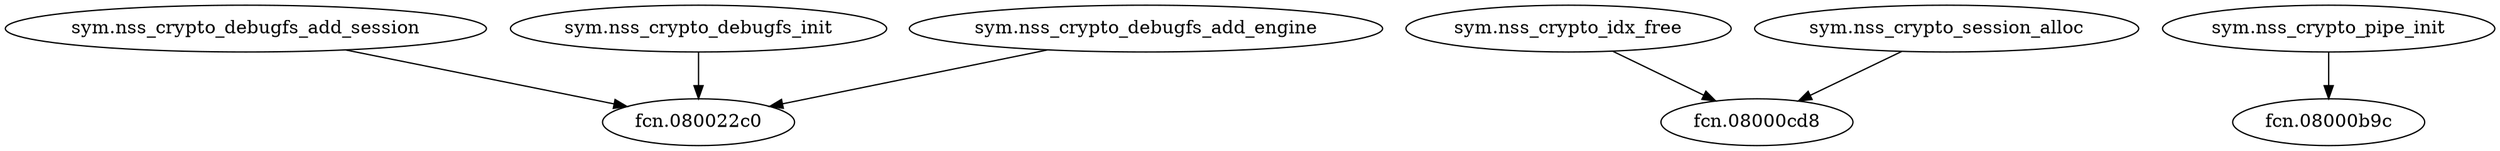 digraph code {
  "0x08002534" [label="sym.nss_crypto_debugfs_add_session"];
  "0x08002534" -> "0x080022c0";
  "0x080022c0" [label="fcn.080022c0"];
  "0x080018fc" [label="sym.nss_crypto_idx_free"];
  "0x080018fc" -> "0x08000cd8";
  "0x08000cd8" [label="fcn.08000cd8"];
  "0x080015f4" [label="sym.nss_crypto_pipe_init"];
  "0x080015f4" -> "0x08000b9c";
  "0x08000b9c" [label="fcn.08000b9c"];
  "0x08001aa0" [label="sym.nss_crypto_session_alloc"];
  "0x08001aa0" -> "0x08000cd8";
  "0x08000cd8" [label="fcn.08000cd8"];
  "0x08002318" [label="sym.nss_crypto_debugfs_init"];
  "0x08002318" -> "0x080022c0";
  "0x080022c0" [label="fcn.080022c0"];
  "0x08002470" [label="sym.nss_crypto_debugfs_add_engine"];
  "0x08002470" -> "0x080022c0";
  "0x080022c0" [label="fcn.080022c0"];
}